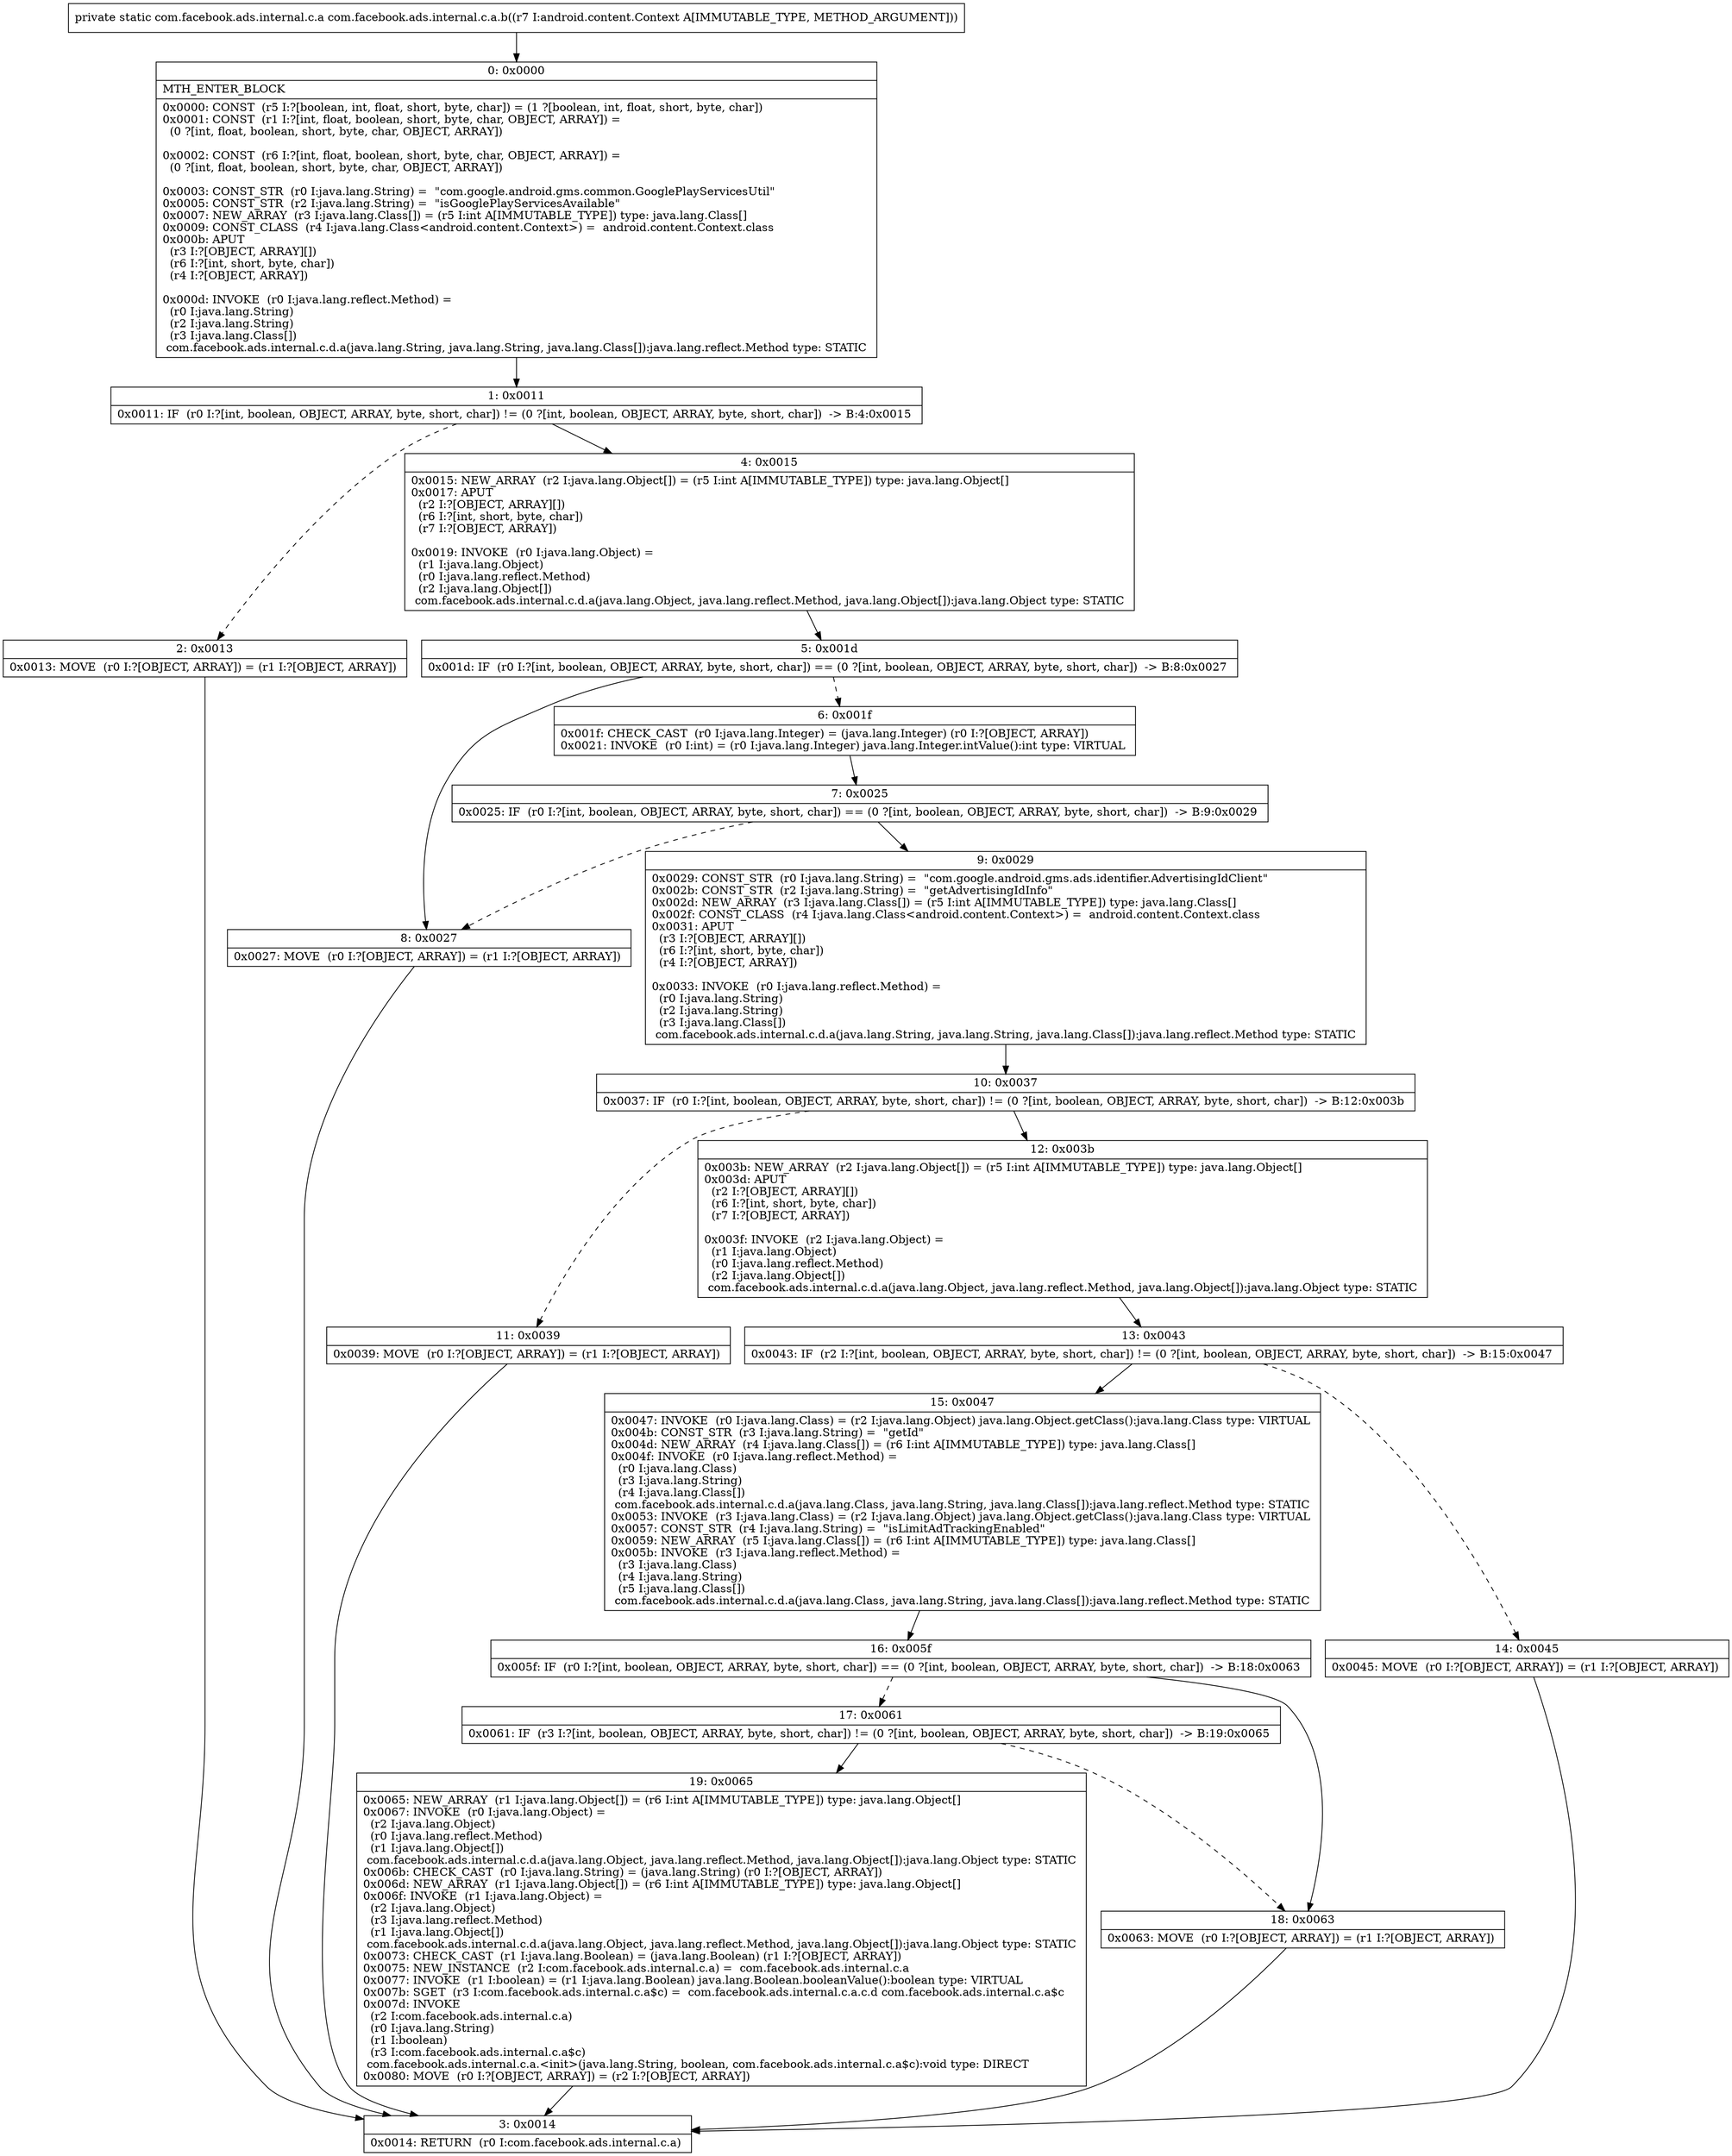 digraph "CFG forcom.facebook.ads.internal.c.a.b(Landroid\/content\/Context;)Lcom\/facebook\/ads\/internal\/c\/a;" {
Node_0 [shape=record,label="{0\:\ 0x0000|MTH_ENTER_BLOCK\l|0x0000: CONST  (r5 I:?[boolean, int, float, short, byte, char]) = (1 ?[boolean, int, float, short, byte, char]) \l0x0001: CONST  (r1 I:?[int, float, boolean, short, byte, char, OBJECT, ARRAY]) = \l  (0 ?[int, float, boolean, short, byte, char, OBJECT, ARRAY])\l \l0x0002: CONST  (r6 I:?[int, float, boolean, short, byte, char, OBJECT, ARRAY]) = \l  (0 ?[int, float, boolean, short, byte, char, OBJECT, ARRAY])\l \l0x0003: CONST_STR  (r0 I:java.lang.String) =  \"com.google.android.gms.common.GooglePlayServicesUtil\" \l0x0005: CONST_STR  (r2 I:java.lang.String) =  \"isGooglePlayServicesAvailable\" \l0x0007: NEW_ARRAY  (r3 I:java.lang.Class[]) = (r5 I:int A[IMMUTABLE_TYPE]) type: java.lang.Class[] \l0x0009: CONST_CLASS  (r4 I:java.lang.Class\<android.content.Context\>) =  android.content.Context.class \l0x000b: APUT  \l  (r3 I:?[OBJECT, ARRAY][])\l  (r6 I:?[int, short, byte, char])\l  (r4 I:?[OBJECT, ARRAY])\l \l0x000d: INVOKE  (r0 I:java.lang.reflect.Method) = \l  (r0 I:java.lang.String)\l  (r2 I:java.lang.String)\l  (r3 I:java.lang.Class[])\l com.facebook.ads.internal.c.d.a(java.lang.String, java.lang.String, java.lang.Class[]):java.lang.reflect.Method type: STATIC \l}"];
Node_1 [shape=record,label="{1\:\ 0x0011|0x0011: IF  (r0 I:?[int, boolean, OBJECT, ARRAY, byte, short, char]) != (0 ?[int, boolean, OBJECT, ARRAY, byte, short, char])  \-\> B:4:0x0015 \l}"];
Node_2 [shape=record,label="{2\:\ 0x0013|0x0013: MOVE  (r0 I:?[OBJECT, ARRAY]) = (r1 I:?[OBJECT, ARRAY]) \l}"];
Node_3 [shape=record,label="{3\:\ 0x0014|0x0014: RETURN  (r0 I:com.facebook.ads.internal.c.a) \l}"];
Node_4 [shape=record,label="{4\:\ 0x0015|0x0015: NEW_ARRAY  (r2 I:java.lang.Object[]) = (r5 I:int A[IMMUTABLE_TYPE]) type: java.lang.Object[] \l0x0017: APUT  \l  (r2 I:?[OBJECT, ARRAY][])\l  (r6 I:?[int, short, byte, char])\l  (r7 I:?[OBJECT, ARRAY])\l \l0x0019: INVOKE  (r0 I:java.lang.Object) = \l  (r1 I:java.lang.Object)\l  (r0 I:java.lang.reflect.Method)\l  (r2 I:java.lang.Object[])\l com.facebook.ads.internal.c.d.a(java.lang.Object, java.lang.reflect.Method, java.lang.Object[]):java.lang.Object type: STATIC \l}"];
Node_5 [shape=record,label="{5\:\ 0x001d|0x001d: IF  (r0 I:?[int, boolean, OBJECT, ARRAY, byte, short, char]) == (0 ?[int, boolean, OBJECT, ARRAY, byte, short, char])  \-\> B:8:0x0027 \l}"];
Node_6 [shape=record,label="{6\:\ 0x001f|0x001f: CHECK_CAST  (r0 I:java.lang.Integer) = (java.lang.Integer) (r0 I:?[OBJECT, ARRAY]) \l0x0021: INVOKE  (r0 I:int) = (r0 I:java.lang.Integer) java.lang.Integer.intValue():int type: VIRTUAL \l}"];
Node_7 [shape=record,label="{7\:\ 0x0025|0x0025: IF  (r0 I:?[int, boolean, OBJECT, ARRAY, byte, short, char]) == (0 ?[int, boolean, OBJECT, ARRAY, byte, short, char])  \-\> B:9:0x0029 \l}"];
Node_8 [shape=record,label="{8\:\ 0x0027|0x0027: MOVE  (r0 I:?[OBJECT, ARRAY]) = (r1 I:?[OBJECT, ARRAY]) \l}"];
Node_9 [shape=record,label="{9\:\ 0x0029|0x0029: CONST_STR  (r0 I:java.lang.String) =  \"com.google.android.gms.ads.identifier.AdvertisingIdClient\" \l0x002b: CONST_STR  (r2 I:java.lang.String) =  \"getAdvertisingIdInfo\" \l0x002d: NEW_ARRAY  (r3 I:java.lang.Class[]) = (r5 I:int A[IMMUTABLE_TYPE]) type: java.lang.Class[] \l0x002f: CONST_CLASS  (r4 I:java.lang.Class\<android.content.Context\>) =  android.content.Context.class \l0x0031: APUT  \l  (r3 I:?[OBJECT, ARRAY][])\l  (r6 I:?[int, short, byte, char])\l  (r4 I:?[OBJECT, ARRAY])\l \l0x0033: INVOKE  (r0 I:java.lang.reflect.Method) = \l  (r0 I:java.lang.String)\l  (r2 I:java.lang.String)\l  (r3 I:java.lang.Class[])\l com.facebook.ads.internal.c.d.a(java.lang.String, java.lang.String, java.lang.Class[]):java.lang.reflect.Method type: STATIC \l}"];
Node_10 [shape=record,label="{10\:\ 0x0037|0x0037: IF  (r0 I:?[int, boolean, OBJECT, ARRAY, byte, short, char]) != (0 ?[int, boolean, OBJECT, ARRAY, byte, short, char])  \-\> B:12:0x003b \l}"];
Node_11 [shape=record,label="{11\:\ 0x0039|0x0039: MOVE  (r0 I:?[OBJECT, ARRAY]) = (r1 I:?[OBJECT, ARRAY]) \l}"];
Node_12 [shape=record,label="{12\:\ 0x003b|0x003b: NEW_ARRAY  (r2 I:java.lang.Object[]) = (r5 I:int A[IMMUTABLE_TYPE]) type: java.lang.Object[] \l0x003d: APUT  \l  (r2 I:?[OBJECT, ARRAY][])\l  (r6 I:?[int, short, byte, char])\l  (r7 I:?[OBJECT, ARRAY])\l \l0x003f: INVOKE  (r2 I:java.lang.Object) = \l  (r1 I:java.lang.Object)\l  (r0 I:java.lang.reflect.Method)\l  (r2 I:java.lang.Object[])\l com.facebook.ads.internal.c.d.a(java.lang.Object, java.lang.reflect.Method, java.lang.Object[]):java.lang.Object type: STATIC \l}"];
Node_13 [shape=record,label="{13\:\ 0x0043|0x0043: IF  (r2 I:?[int, boolean, OBJECT, ARRAY, byte, short, char]) != (0 ?[int, boolean, OBJECT, ARRAY, byte, short, char])  \-\> B:15:0x0047 \l}"];
Node_14 [shape=record,label="{14\:\ 0x0045|0x0045: MOVE  (r0 I:?[OBJECT, ARRAY]) = (r1 I:?[OBJECT, ARRAY]) \l}"];
Node_15 [shape=record,label="{15\:\ 0x0047|0x0047: INVOKE  (r0 I:java.lang.Class) = (r2 I:java.lang.Object) java.lang.Object.getClass():java.lang.Class type: VIRTUAL \l0x004b: CONST_STR  (r3 I:java.lang.String) =  \"getId\" \l0x004d: NEW_ARRAY  (r4 I:java.lang.Class[]) = (r6 I:int A[IMMUTABLE_TYPE]) type: java.lang.Class[] \l0x004f: INVOKE  (r0 I:java.lang.reflect.Method) = \l  (r0 I:java.lang.Class)\l  (r3 I:java.lang.String)\l  (r4 I:java.lang.Class[])\l com.facebook.ads.internal.c.d.a(java.lang.Class, java.lang.String, java.lang.Class[]):java.lang.reflect.Method type: STATIC \l0x0053: INVOKE  (r3 I:java.lang.Class) = (r2 I:java.lang.Object) java.lang.Object.getClass():java.lang.Class type: VIRTUAL \l0x0057: CONST_STR  (r4 I:java.lang.String) =  \"isLimitAdTrackingEnabled\" \l0x0059: NEW_ARRAY  (r5 I:java.lang.Class[]) = (r6 I:int A[IMMUTABLE_TYPE]) type: java.lang.Class[] \l0x005b: INVOKE  (r3 I:java.lang.reflect.Method) = \l  (r3 I:java.lang.Class)\l  (r4 I:java.lang.String)\l  (r5 I:java.lang.Class[])\l com.facebook.ads.internal.c.d.a(java.lang.Class, java.lang.String, java.lang.Class[]):java.lang.reflect.Method type: STATIC \l}"];
Node_16 [shape=record,label="{16\:\ 0x005f|0x005f: IF  (r0 I:?[int, boolean, OBJECT, ARRAY, byte, short, char]) == (0 ?[int, boolean, OBJECT, ARRAY, byte, short, char])  \-\> B:18:0x0063 \l}"];
Node_17 [shape=record,label="{17\:\ 0x0061|0x0061: IF  (r3 I:?[int, boolean, OBJECT, ARRAY, byte, short, char]) != (0 ?[int, boolean, OBJECT, ARRAY, byte, short, char])  \-\> B:19:0x0065 \l}"];
Node_18 [shape=record,label="{18\:\ 0x0063|0x0063: MOVE  (r0 I:?[OBJECT, ARRAY]) = (r1 I:?[OBJECT, ARRAY]) \l}"];
Node_19 [shape=record,label="{19\:\ 0x0065|0x0065: NEW_ARRAY  (r1 I:java.lang.Object[]) = (r6 I:int A[IMMUTABLE_TYPE]) type: java.lang.Object[] \l0x0067: INVOKE  (r0 I:java.lang.Object) = \l  (r2 I:java.lang.Object)\l  (r0 I:java.lang.reflect.Method)\l  (r1 I:java.lang.Object[])\l com.facebook.ads.internal.c.d.a(java.lang.Object, java.lang.reflect.Method, java.lang.Object[]):java.lang.Object type: STATIC \l0x006b: CHECK_CAST  (r0 I:java.lang.String) = (java.lang.String) (r0 I:?[OBJECT, ARRAY]) \l0x006d: NEW_ARRAY  (r1 I:java.lang.Object[]) = (r6 I:int A[IMMUTABLE_TYPE]) type: java.lang.Object[] \l0x006f: INVOKE  (r1 I:java.lang.Object) = \l  (r2 I:java.lang.Object)\l  (r3 I:java.lang.reflect.Method)\l  (r1 I:java.lang.Object[])\l com.facebook.ads.internal.c.d.a(java.lang.Object, java.lang.reflect.Method, java.lang.Object[]):java.lang.Object type: STATIC \l0x0073: CHECK_CAST  (r1 I:java.lang.Boolean) = (java.lang.Boolean) (r1 I:?[OBJECT, ARRAY]) \l0x0075: NEW_INSTANCE  (r2 I:com.facebook.ads.internal.c.a) =  com.facebook.ads.internal.c.a \l0x0077: INVOKE  (r1 I:boolean) = (r1 I:java.lang.Boolean) java.lang.Boolean.booleanValue():boolean type: VIRTUAL \l0x007b: SGET  (r3 I:com.facebook.ads.internal.c.a$c) =  com.facebook.ads.internal.c.a.c.d com.facebook.ads.internal.c.a$c \l0x007d: INVOKE  \l  (r2 I:com.facebook.ads.internal.c.a)\l  (r0 I:java.lang.String)\l  (r1 I:boolean)\l  (r3 I:com.facebook.ads.internal.c.a$c)\l com.facebook.ads.internal.c.a.\<init\>(java.lang.String, boolean, com.facebook.ads.internal.c.a$c):void type: DIRECT \l0x0080: MOVE  (r0 I:?[OBJECT, ARRAY]) = (r2 I:?[OBJECT, ARRAY]) \l}"];
MethodNode[shape=record,label="{private static com.facebook.ads.internal.c.a com.facebook.ads.internal.c.a.b((r7 I:android.content.Context A[IMMUTABLE_TYPE, METHOD_ARGUMENT])) }"];
MethodNode -> Node_0;
Node_0 -> Node_1;
Node_1 -> Node_2[style=dashed];
Node_1 -> Node_4;
Node_2 -> Node_3;
Node_4 -> Node_5;
Node_5 -> Node_6[style=dashed];
Node_5 -> Node_8;
Node_6 -> Node_7;
Node_7 -> Node_8[style=dashed];
Node_7 -> Node_9;
Node_8 -> Node_3;
Node_9 -> Node_10;
Node_10 -> Node_11[style=dashed];
Node_10 -> Node_12;
Node_11 -> Node_3;
Node_12 -> Node_13;
Node_13 -> Node_14[style=dashed];
Node_13 -> Node_15;
Node_14 -> Node_3;
Node_15 -> Node_16;
Node_16 -> Node_17[style=dashed];
Node_16 -> Node_18;
Node_17 -> Node_18[style=dashed];
Node_17 -> Node_19;
Node_18 -> Node_3;
Node_19 -> Node_3;
}

